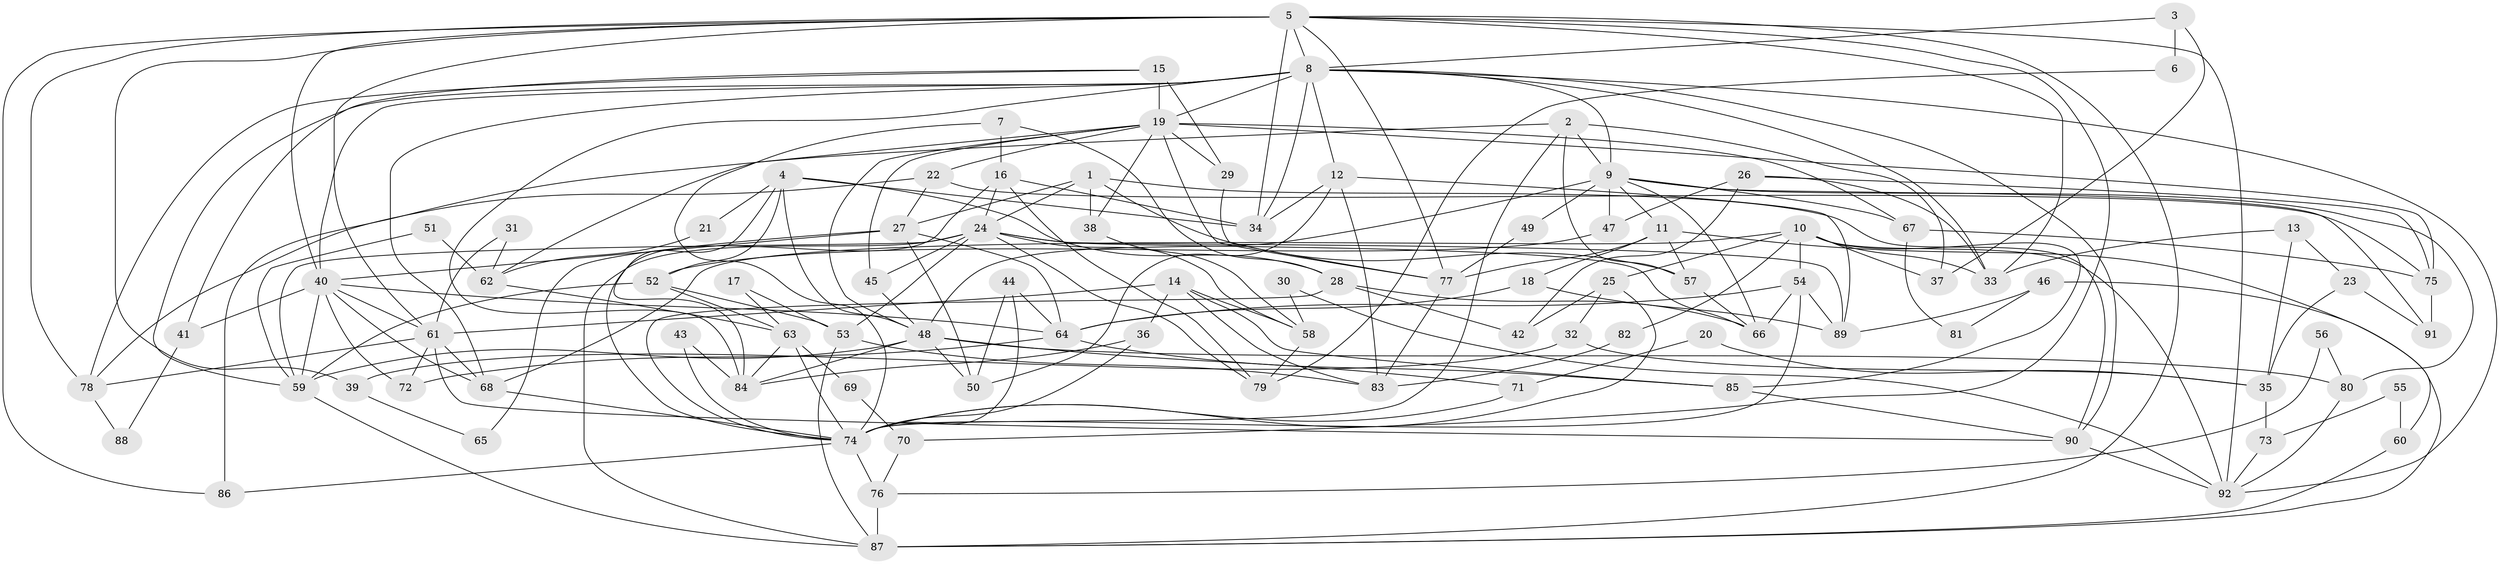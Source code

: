 // original degree distribution, {5: 0.2713178294573643, 3: 0.29457364341085274, 6: 0.07751937984496124, 2: 0.13953488372093023, 4: 0.17054263565891473, 7: 0.03875968992248062, 8: 0.007751937984496124}
// Generated by graph-tools (version 1.1) at 2025/51/03/04/25 22:51:20]
// undirected, 92 vertices, 210 edges
graph export_dot {
  node [color=gray90,style=filled];
  1;
  2;
  3;
  4;
  5;
  6;
  7;
  8;
  9;
  10;
  11;
  12;
  13;
  14;
  15;
  16;
  17;
  18;
  19;
  20;
  21;
  22;
  23;
  24;
  25;
  26;
  27;
  28;
  29;
  30;
  31;
  32;
  33;
  34;
  35;
  36;
  37;
  38;
  39;
  40;
  41;
  42;
  43;
  44;
  45;
  46;
  47;
  48;
  49;
  50;
  51;
  52;
  53;
  54;
  55;
  56;
  57;
  58;
  59;
  60;
  61;
  62;
  63;
  64;
  65;
  66;
  67;
  68;
  69;
  70;
  71;
  72;
  73;
  74;
  75;
  76;
  77;
  78;
  79;
  80;
  81;
  82;
  83;
  84;
  85;
  86;
  87;
  88;
  89;
  90;
  91;
  92;
  1 -- 24 [weight=1.0];
  1 -- 27 [weight=1.0];
  1 -- 38 [weight=1.0];
  1 -- 57 [weight=1.0];
  1 -- 90 [weight=1.0];
  2 -- 9 [weight=1.0];
  2 -- 37 [weight=1.0];
  2 -- 57 [weight=1.0];
  2 -- 74 [weight=1.0];
  2 -- 86 [weight=1.0];
  3 -- 6 [weight=1.0];
  3 -- 8 [weight=1.0];
  3 -- 37 [weight=1.0];
  4 -- 21 [weight=1.0];
  4 -- 28 [weight=1.0];
  4 -- 34 [weight=1.0];
  4 -- 48 [weight=1.0];
  4 -- 52 [weight=1.0];
  4 -- 84 [weight=1.0];
  5 -- 8 [weight=1.0];
  5 -- 33 [weight=1.0];
  5 -- 34 [weight=1.0];
  5 -- 39 [weight=1.0];
  5 -- 40 [weight=1.0];
  5 -- 61 [weight=1.0];
  5 -- 70 [weight=1.0];
  5 -- 77 [weight=1.0];
  5 -- 78 [weight=1.0];
  5 -- 86 [weight=1.0];
  5 -- 87 [weight=1.0];
  5 -- 92 [weight=1.0];
  6 -- 79 [weight=1.0];
  7 -- 16 [weight=1.0];
  7 -- 28 [weight=1.0];
  7 -- 74 [weight=1.0];
  8 -- 9 [weight=1.0];
  8 -- 12 [weight=1.0];
  8 -- 19 [weight=2.0];
  8 -- 33 [weight=1.0];
  8 -- 34 [weight=1.0];
  8 -- 40 [weight=2.0];
  8 -- 59 [weight=1.0];
  8 -- 68 [weight=1.0];
  8 -- 84 [weight=1.0];
  8 -- 90 [weight=2.0];
  8 -- 92 [weight=1.0];
  9 -- 11 [weight=1.0];
  9 -- 47 [weight=1.0];
  9 -- 48 [weight=2.0];
  9 -- 49 [weight=1.0];
  9 -- 66 [weight=1.0];
  9 -- 67 [weight=1.0];
  9 -- 80 [weight=1.0];
  9 -- 91 [weight=1.0];
  10 -- 25 [weight=1.0];
  10 -- 33 [weight=1.0];
  10 -- 37 [weight=1.0];
  10 -- 54 [weight=1.0];
  10 -- 68 [weight=1.0];
  10 -- 82 [weight=1.0];
  10 -- 85 [weight=1.0];
  10 -- 92 [weight=1.0];
  11 -- 18 [weight=1.0];
  11 -- 57 [weight=1.0];
  11 -- 60 [weight=1.0];
  11 -- 77 [weight=1.0];
  12 -- 34 [weight=1.0];
  12 -- 50 [weight=1.0];
  12 -- 83 [weight=1.0];
  12 -- 89 [weight=1.0];
  13 -- 23 [weight=1.0];
  13 -- 33 [weight=1.0];
  13 -- 35 [weight=1.0];
  14 -- 36 [weight=1.0];
  14 -- 58 [weight=1.0];
  14 -- 61 [weight=1.0];
  14 -- 83 [weight=1.0];
  14 -- 85 [weight=1.0];
  15 -- 19 [weight=2.0];
  15 -- 29 [weight=1.0];
  15 -- 41 [weight=1.0];
  15 -- 78 [weight=1.0];
  16 -- 24 [weight=1.0];
  16 -- 34 [weight=1.0];
  16 -- 74 [weight=1.0];
  16 -- 79 [weight=1.0];
  17 -- 53 [weight=1.0];
  17 -- 63 [weight=1.0];
  18 -- 64 [weight=1.0];
  18 -- 89 [weight=1.0];
  19 -- 22 [weight=1.0];
  19 -- 29 [weight=1.0];
  19 -- 38 [weight=1.0];
  19 -- 45 [weight=1.0];
  19 -- 48 [weight=1.0];
  19 -- 62 [weight=1.0];
  19 -- 67 [weight=1.0];
  19 -- 75 [weight=1.0];
  19 -- 77 [weight=1.0];
  20 -- 35 [weight=1.0];
  20 -- 71 [weight=1.0];
  21 -- 62 [weight=1.0];
  22 -- 27 [weight=1.0];
  22 -- 75 [weight=1.0];
  22 -- 78 [weight=1.0];
  23 -- 35 [weight=1.0];
  23 -- 91 [weight=1.0];
  24 -- 45 [weight=1.0];
  24 -- 53 [weight=1.0];
  24 -- 58 [weight=1.0];
  24 -- 59 [weight=1.0];
  24 -- 66 [weight=1.0];
  24 -- 79 [weight=1.0];
  24 -- 87 [weight=1.0];
  24 -- 89 [weight=1.0];
  25 -- 32 [weight=1.0];
  25 -- 42 [weight=1.0];
  25 -- 74 [weight=1.0];
  26 -- 33 [weight=1.0];
  26 -- 42 [weight=1.0];
  26 -- 47 [weight=1.0];
  26 -- 75 [weight=1.0];
  27 -- 40 [weight=1.0];
  27 -- 50 [weight=1.0];
  27 -- 64 [weight=1.0];
  27 -- 65 [weight=1.0];
  28 -- 42 [weight=1.0];
  28 -- 66 [weight=1.0];
  28 -- 74 [weight=4.0];
  29 -- 77 [weight=1.0];
  30 -- 58 [weight=1.0];
  30 -- 92 [weight=1.0];
  31 -- 61 [weight=1.0];
  31 -- 62 [weight=1.0];
  32 -- 35 [weight=1.0];
  32 -- 39 [weight=1.0];
  35 -- 73 [weight=1.0];
  36 -- 74 [weight=1.0];
  36 -- 84 [weight=1.0];
  38 -- 58 [weight=1.0];
  39 -- 65 [weight=1.0];
  40 -- 41 [weight=1.0];
  40 -- 59 [weight=1.0];
  40 -- 61 [weight=1.0];
  40 -- 64 [weight=1.0];
  40 -- 68 [weight=1.0];
  40 -- 72 [weight=1.0];
  41 -- 88 [weight=1.0];
  43 -- 74 [weight=1.0];
  43 -- 84 [weight=1.0];
  44 -- 50 [weight=1.0];
  44 -- 64 [weight=1.0];
  44 -- 74 [weight=1.0];
  45 -- 48 [weight=1.0];
  46 -- 81 [weight=1.0];
  46 -- 87 [weight=1.0];
  46 -- 89 [weight=1.0];
  47 -- 52 [weight=1.0];
  48 -- 50 [weight=1.0];
  48 -- 59 [weight=1.0];
  48 -- 71 [weight=1.0];
  48 -- 80 [weight=1.0];
  48 -- 84 [weight=1.0];
  49 -- 77 [weight=1.0];
  51 -- 59 [weight=1.0];
  51 -- 62 [weight=1.0];
  52 -- 53 [weight=1.0];
  52 -- 59 [weight=1.0];
  52 -- 63 [weight=1.0];
  53 -- 83 [weight=1.0];
  53 -- 87 [weight=1.0];
  54 -- 64 [weight=1.0];
  54 -- 66 [weight=1.0];
  54 -- 74 [weight=1.0];
  54 -- 89 [weight=1.0];
  55 -- 60 [weight=1.0];
  55 -- 73 [weight=1.0];
  56 -- 76 [weight=1.0];
  56 -- 80 [weight=1.0];
  57 -- 66 [weight=1.0];
  58 -- 79 [weight=1.0];
  59 -- 87 [weight=1.0];
  60 -- 87 [weight=1.0];
  61 -- 68 [weight=1.0];
  61 -- 72 [weight=1.0];
  61 -- 78 [weight=1.0];
  61 -- 90 [weight=1.0];
  62 -- 63 [weight=1.0];
  63 -- 69 [weight=1.0];
  63 -- 74 [weight=1.0];
  63 -- 84 [weight=1.0];
  64 -- 72 [weight=1.0];
  64 -- 85 [weight=1.0];
  67 -- 75 [weight=1.0];
  67 -- 81 [weight=1.0];
  68 -- 74 [weight=1.0];
  69 -- 70 [weight=1.0];
  70 -- 76 [weight=1.0];
  71 -- 74 [weight=1.0];
  73 -- 92 [weight=1.0];
  74 -- 76 [weight=2.0];
  74 -- 86 [weight=1.0];
  75 -- 91 [weight=1.0];
  76 -- 87 [weight=1.0];
  77 -- 83 [weight=1.0];
  78 -- 88 [weight=1.0];
  80 -- 92 [weight=1.0];
  82 -- 83 [weight=1.0];
  85 -- 90 [weight=1.0];
  90 -- 92 [weight=1.0];
}
